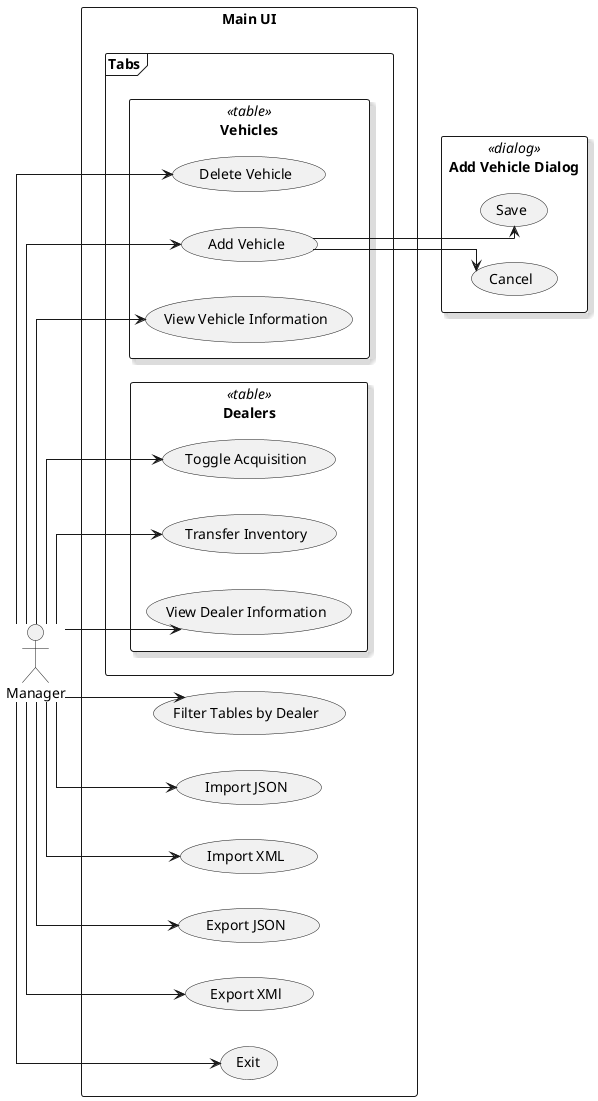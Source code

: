 @startuml

skinparam shadowing<<dialog>> true
skinparam shadowing<<table>> true
skinparam linetype ortho


actor Manager

left to right direction

rectangle "Main UI" {
    usecase "Filter Tables by Dealer"
    usecase "Import JSON"
    usecase "Import XML"
    usecase "Export JSON"
    usecase "Export XMl"
    usecase "Exit"

    frame Tabs {
        rectangle "Vehicles" <<table>> {
            usecase "Delete Vehicle"
            usecase "Add Vehicle"
            usecase "View Vehicle Information"
        }

        rectangle "Dealers" <<table>> {
            usecase "Toggle Acquisition"
            usecase "Transfer Inventory"
            usecase "View Dealer Information"
        }
    }
}

rectangle "Add Vehicle Dialog" <<dialog>> {
    usecase Save
    usecase Cancel
}

Manager --> "Exit"
Manager --> "Import JSON"
Manager --> "Export JSON"
Manager --> "Import XML"
Manager --> "Export XMl"
Manager --> "Toggle Acquisition"
Manager --> "Filter Tables by Dealer"
Manager --> "View Vehicle Information"
Manager --> "View Dealer Information"
Manager --> "Transfer Inventory"
Manager --> "Delete Vehicle"
Manager --> "Add Vehicle"
"Add Vehicle" --> "Save"
"Add Vehicle" --> "Cancel"

@enduml